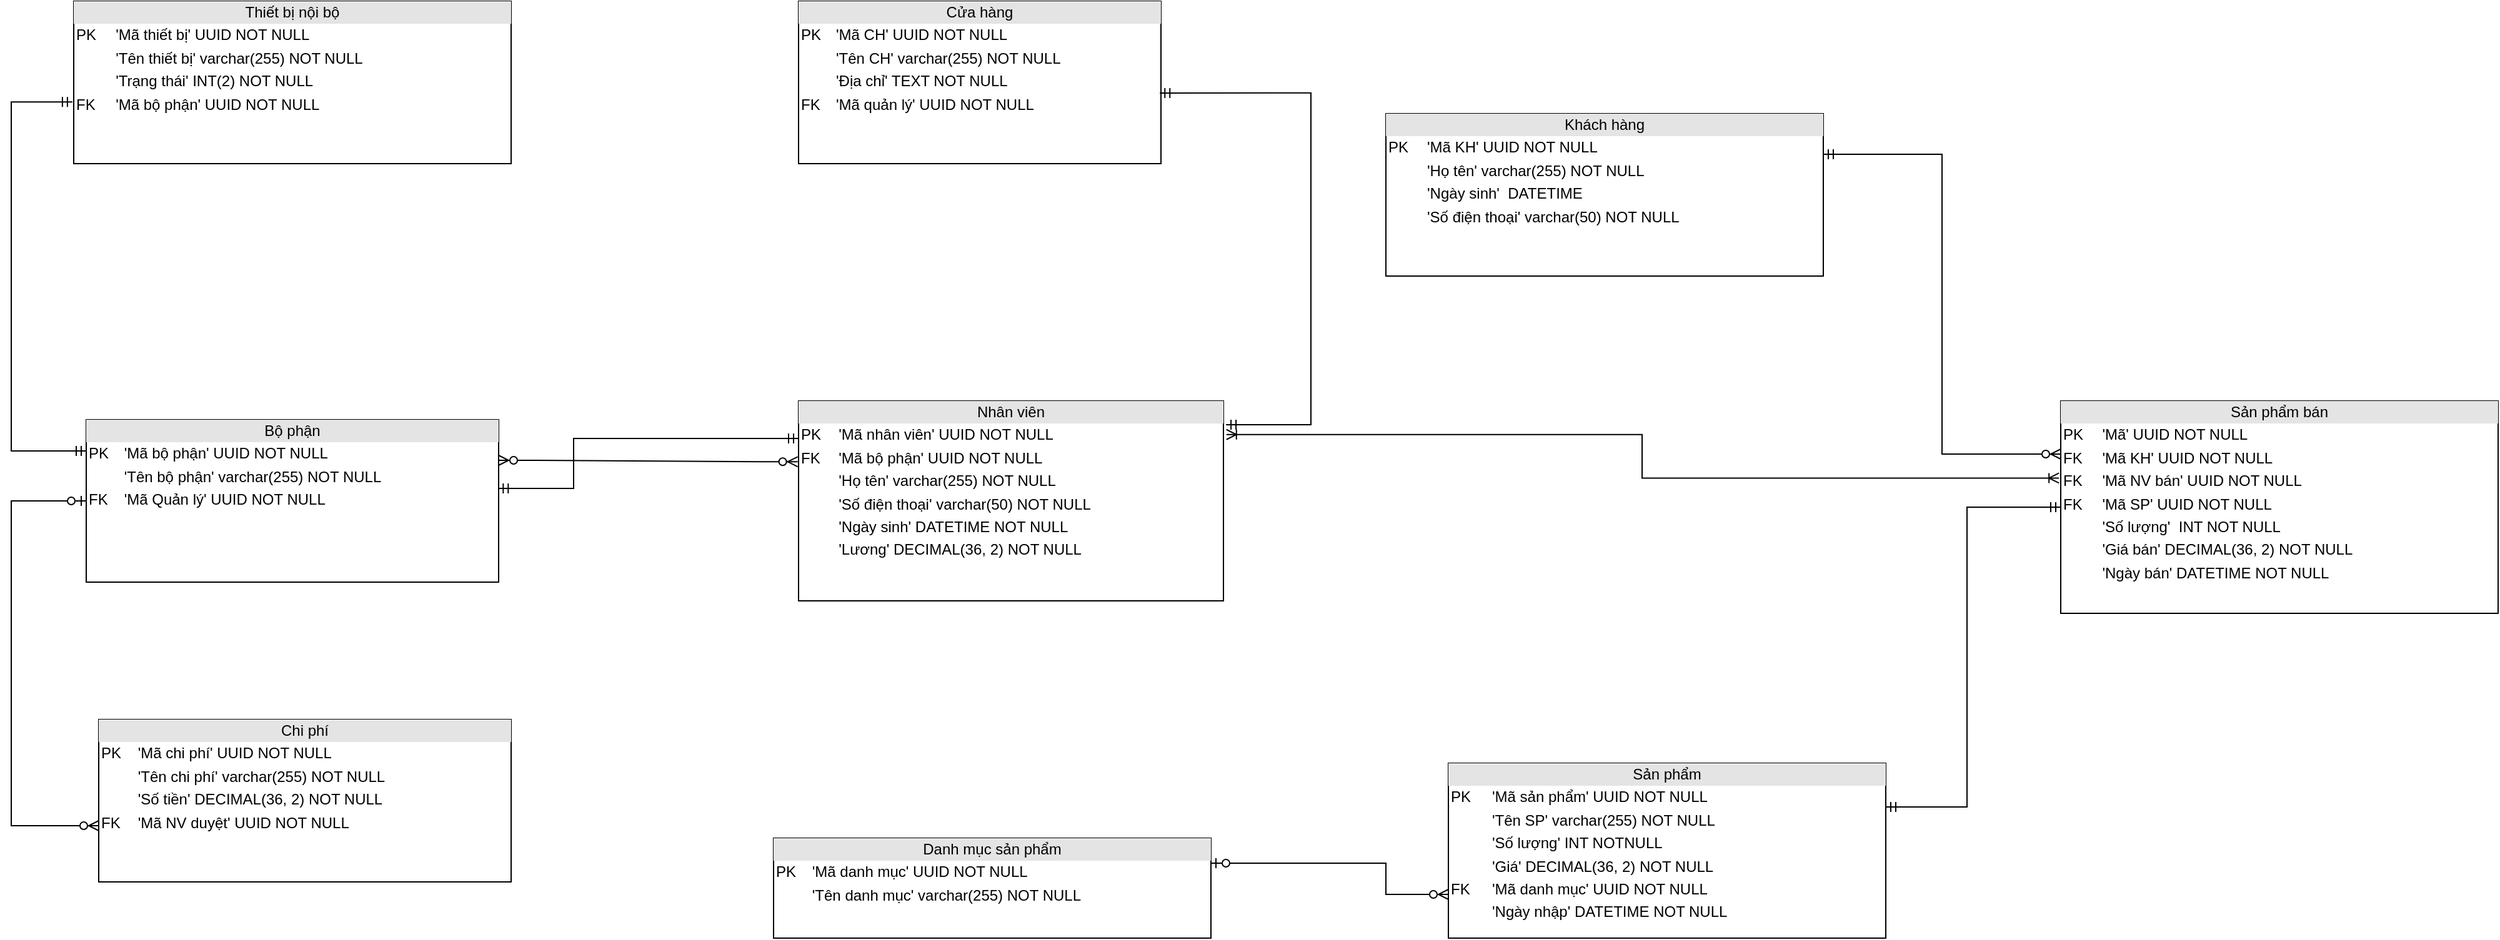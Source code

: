 <mxfile version="15.9.1" type="github">
  <diagram id="AdhRpchQ61gaaN8LJbJ2" name="Page-1">
    <mxGraphModel dx="4298" dy="611" grid="1" gridSize="10" guides="1" tooltips="1" connect="1" arrows="1" fold="1" page="1" pageScale="1" pageWidth="3000" pageHeight="3300" math="0" shadow="0">
      <root>
        <mxCell id="0" />
        <mxCell id="1" parent="0" />
        <mxCell id="R6RycZYEYg_AerZo2q_A-1" value="&lt;div style=&quot;text-align: center ; box-sizing: border-box ; width: 100% ; background: rgb(228 , 228 , 228) ; padding: 2px&quot;&gt;Thiết bị nội bộ&lt;/div&gt;&lt;table style=&quot;width: 100% ; font-size: 1em&quot; cellpadding=&quot;2&quot; cellspacing=&quot;0&quot;&gt;&lt;tbody&gt;&lt;tr&gt;&lt;td&gt;PK&lt;/td&gt;&lt;td&gt;&#39;Mã thiết bị&#39; UUID NOT NULL&amp;nbsp;&lt;/td&gt;&lt;/tr&gt;&lt;tr&gt;&lt;td&gt;&lt;span&gt; &lt;/span&gt;&lt;br&gt;&lt;/td&gt;&lt;td&gt;&#39;Tên thiết bị&#39; varchar(255) NOT NULL&lt;/td&gt;&lt;/tr&gt;&lt;tr&gt;&lt;td&gt;&lt;br&gt;&lt;/td&gt;&lt;td&gt;&#39;Trạng thái&#39; INT(2) NOT NULL&lt;br&gt;&lt;/td&gt;&lt;/tr&gt;&lt;tr&gt;&lt;td&gt;FK&lt;/td&gt;&lt;td&gt;&#39;Mã bộ phận&#39; UUID NOT NULL&lt;/td&gt;&lt;/tr&gt;&lt;/tbody&gt;&lt;/table&gt;" style="verticalAlign=top;align=left;overflow=fill;html=1;strokeColor=default;" parent="1" vertex="1">
          <mxGeometry x="-60" y="140" width="350" height="130" as="geometry" />
        </mxCell>
        <mxCell id="R6RycZYEYg_AerZo2q_A-2" value="&lt;div style=&quot;text-align: center ; box-sizing: border-box ; width: 100% ; background: rgb(228 , 228 , 228) ; padding: 2px&quot;&gt;Cửa hàng&lt;/div&gt;&lt;table style=&quot;width: 100% ; font-size: 1em&quot; cellpadding=&quot;2&quot; cellspacing=&quot;0&quot;&gt;&lt;tbody&gt;&lt;tr&gt;&lt;td&gt;PK&lt;/td&gt;&lt;td&gt;&#39;Mã CH&#39; UUID NOT NULL&amp;nbsp;&amp;nbsp;&lt;/td&gt;&lt;/tr&gt;&lt;tr&gt;&lt;td&gt;&lt;span style=&quot;white-space: pre&quot;&gt; &lt;/span&gt;&lt;br&gt;&lt;/td&gt;&lt;td&gt;&#39;Tên CH&#39; varchar(255) NOT NULL&amp;nbsp;&lt;/td&gt;&lt;/tr&gt;&lt;tr&gt;&lt;td&gt;&lt;br&gt;&lt;/td&gt;&lt;td&gt;&#39;Địa chỉ&#39; TEXT NOT NULL&lt;br&gt;&lt;/td&gt;&lt;/tr&gt;&lt;tr&gt;&lt;td&gt;FK&lt;/td&gt;&lt;td&gt;&#39;Mã quản lý&#39; UUID NOT NULL&lt;/td&gt;&lt;/tr&gt;&lt;/tbody&gt;&lt;/table&gt;" style="verticalAlign=top;align=left;overflow=fill;html=1;strokeColor=default;" parent="1" vertex="1">
          <mxGeometry x="520" y="140" width="290" height="130" as="geometry" />
        </mxCell>
        <mxCell id="R6RycZYEYg_AerZo2q_A-3" value="&lt;div style=&quot;text-align: center ; box-sizing: border-box ; width: 100% ; background: rgb(228 , 228 , 228) ; padding: 2px&quot;&gt;Khách hàng&lt;/div&gt;&lt;table style=&quot;width: 100% ; font-size: 1em&quot; cellpadding=&quot;2&quot; cellspacing=&quot;0&quot;&gt;&lt;tbody&gt;&lt;tr&gt;&lt;td&gt;PK&lt;/td&gt;&lt;td&gt;&#39;Mã KH&#39; UUID NOT NULL&lt;/td&gt;&lt;/tr&gt;&lt;tr&gt;&lt;td&gt;&lt;span&gt; &lt;/span&gt;&lt;br&gt;&lt;/td&gt;&lt;td&gt;&#39;Họ tên&#39; varchar(255) NOT NULL&amp;nbsp;&lt;/td&gt;&lt;/tr&gt;&lt;tr&gt;&lt;td&gt;&lt;br&gt;&lt;/td&gt;&lt;td&gt;&#39;Ngày sinh&#39;&amp;nbsp; DATETIME&lt;br&gt;&lt;/td&gt;&lt;/tr&gt;&lt;tr&gt;&lt;td&gt;&lt;br&gt;&lt;/td&gt;&lt;td&gt;&#39;Số điện thoại&#39; varchar(50) NOT NULL&lt;/td&gt;&lt;/tr&gt;&lt;/tbody&gt;&lt;/table&gt;" style="verticalAlign=top;align=left;overflow=fill;html=1;strokeColor=default;" parent="1" vertex="1">
          <mxGeometry x="990" y="230" width="350" height="130" as="geometry" />
        </mxCell>
        <mxCell id="R6RycZYEYg_AerZo2q_A-4" value="&lt;div style=&quot;text-align: center ; box-sizing: border-box ; width: 100% ; background: rgb(228 , 228 , 228) ; padding: 2px&quot;&gt;Bộ phận&lt;/div&gt;&lt;table style=&quot;width: 100% ; font-size: 1em&quot; cellpadding=&quot;2&quot; cellspacing=&quot;0&quot;&gt;&lt;tbody&gt;&lt;tr&gt;&lt;td&gt;PK&lt;/td&gt;&lt;td&gt;&#39;Mã bộ phận&#39; UUID NOT NULL&lt;br&gt;&lt;/td&gt;&lt;/tr&gt;&lt;tr&gt;&lt;td&gt;&lt;span&gt; &lt;/span&gt;&lt;br&gt;&lt;/td&gt;&lt;td&gt;&#39;Tên bộ phận&#39; varchar(255) NOT NULL&amp;nbsp;&lt;/td&gt;&lt;/tr&gt;&lt;tr&gt;&lt;td&gt;FK&lt;/td&gt;&lt;td&gt;&#39;Mã Quản lý&#39; UUID NOT NULL&lt;/td&gt;&lt;/tr&gt;&lt;/tbody&gt;&lt;/table&gt;" style="verticalAlign=top;align=left;overflow=fill;html=1;strokeColor=default;" parent="1" vertex="1">
          <mxGeometry x="-50" y="475" width="330" height="130" as="geometry" />
        </mxCell>
        <mxCell id="R6RycZYEYg_AerZo2q_A-5" value="&lt;div style=&quot;text-align: center ; box-sizing: border-box ; width: 100% ; background: rgb(228 , 228 , 228) ; padding: 2px&quot;&gt;Nhân viên&lt;/div&gt;&lt;table style=&quot;width: 100% ; font-size: 1em&quot; cellpadding=&quot;2&quot; cellspacing=&quot;0&quot;&gt;&lt;tbody&gt;&lt;tr&gt;&lt;td&gt;PK&lt;/td&gt;&lt;td&gt;&#39;Mã nhân viên&#39; UUID NOT NULL&lt;/td&gt;&lt;/tr&gt;&lt;tr&gt;&lt;td&gt;FK&lt;/td&gt;&lt;td&gt;&#39;Mã bộ phận&#39; UUID NOT NULL&lt;/td&gt;&lt;/tr&gt;&lt;tr&gt;&lt;td&gt;&lt;span&gt; &lt;/span&gt;&lt;br&gt;&lt;/td&gt;&lt;td&gt;&#39;Họ tên&#39; varchar(255) NOT NULL&amp;nbsp;&lt;/td&gt;&lt;/tr&gt;&lt;tr&gt;&lt;td&gt;&lt;br&gt;&lt;/td&gt;&lt;td&gt;&#39;Số điện thoại&#39; varchar(50) NOT NULL&lt;br&gt;&lt;/td&gt;&lt;/tr&gt;&lt;tr&gt;&lt;td&gt;&lt;br&gt;&lt;/td&gt;&lt;td&gt;&#39;Ngày sinh&#39; DATETIME NOT NULL&lt;/td&gt;&lt;/tr&gt;&lt;tr&gt;&lt;td&gt;&lt;br&gt;&lt;/td&gt;&lt;td&gt;&#39;Lương&#39; DECIMAL(36, 2) NOT NULL&lt;/td&gt;&lt;/tr&gt;&lt;/tbody&gt;&lt;/table&gt;" style="verticalAlign=top;align=left;overflow=fill;html=1;strokeColor=default;" parent="1" vertex="1">
          <mxGeometry x="520" y="460" width="340" height="160" as="geometry" />
        </mxCell>
        <mxCell id="R6RycZYEYg_AerZo2q_A-6" value="&lt;div style=&quot;text-align: center ; box-sizing: border-box ; width: 100% ; background: rgb(228 , 228 , 228) ; padding: 2px&quot;&gt;Chi phí&lt;/div&gt;&lt;table style=&quot;width: 100% ; font-size: 1em&quot; cellpadding=&quot;2&quot; cellspacing=&quot;0&quot;&gt;&lt;tbody&gt;&lt;tr&gt;&lt;td&gt;PK&lt;/td&gt;&lt;td&gt;&#39;Mã chi phí&#39; UUID NOT NULL&amp;nbsp;&lt;/td&gt;&lt;/tr&gt;&lt;tr&gt;&lt;td&gt;&lt;span&gt; &lt;/span&gt;&lt;br&gt;&lt;/td&gt;&lt;td&gt;&#39;Tên chi phí&#39; varchar(255) NOT NULL&amp;nbsp;&lt;/td&gt;&lt;/tr&gt;&lt;tr&gt;&lt;td&gt;&lt;br&gt;&lt;/td&gt;&lt;td&gt;&#39;Số tiền&#39; DECIMAL(36, 2) NOT NULL&lt;br&gt;&lt;/td&gt;&lt;/tr&gt;&lt;tr&gt;&lt;td&gt;FK&lt;/td&gt;&lt;td&gt;&#39;Mã NV duyệt&#39; UUID NOT NULL&lt;/td&gt;&lt;/tr&gt;&lt;/tbody&gt;&lt;/table&gt;" style="verticalAlign=top;align=left;overflow=fill;html=1;strokeColor=default;" parent="1" vertex="1">
          <mxGeometry x="-40" y="715" width="330" height="130" as="geometry" />
        </mxCell>
        <mxCell id="R6RycZYEYg_AerZo2q_A-7" value="&lt;div style=&quot;text-align: center ; box-sizing: border-box ; width: 100% ; background: rgb(228 , 228 , 228) ; padding: 2px&quot;&gt;Sản phẩm&lt;/div&gt;&lt;table style=&quot;width: 100% ; font-size: 1em&quot; cellpadding=&quot;2&quot; cellspacing=&quot;0&quot;&gt;&lt;tbody&gt;&lt;tr&gt;&lt;td&gt;PK&lt;/td&gt;&lt;td&gt;&#39;Mã sản phẩm&#39; UUID NOT NULL&lt;/td&gt;&lt;/tr&gt;&lt;tr&gt;&lt;td&gt;&lt;span&gt; &lt;/span&gt;&lt;br&gt;&lt;/td&gt;&lt;td&gt;&#39;Tên SP&#39; varchar(255) NOT NULL&amp;nbsp;&lt;/td&gt;&lt;/tr&gt;&lt;tr&gt;&lt;td&gt;&lt;br&gt;&lt;/td&gt;&lt;td&gt;&#39;Số lượng&#39; INT NOTNULL&lt;br&gt;&lt;/td&gt;&lt;/tr&gt;&lt;tr&gt;&lt;td&gt;&lt;br&gt;&lt;/td&gt;&lt;td&gt;&#39;Giá&#39; DECIMAL(36, 2) NOT NULL&lt;/td&gt;&lt;/tr&gt;&lt;tr&gt;&lt;td&gt;FK&lt;/td&gt;&lt;td&gt;&#39;Mã danh mục&#39; UUID NOT NULL&lt;/td&gt;&lt;/tr&gt;&lt;tr&gt;&lt;td&gt;&lt;br&gt;&lt;/td&gt;&lt;td&gt;&#39;Ngày nhập&#39; DATETIME NOT NULL&lt;/td&gt;&lt;/tr&gt;&lt;/tbody&gt;&lt;/table&gt;" style="verticalAlign=top;align=left;overflow=fill;html=1;strokeColor=default;" parent="1" vertex="1">
          <mxGeometry x="1040" y="750" width="350" height="140" as="geometry" />
        </mxCell>
        <mxCell id="R6RycZYEYg_AerZo2q_A-8" value="&lt;div style=&quot;text-align: center ; box-sizing: border-box ; width: 100% ; background: rgb(228 , 228 , 228) ; padding: 2px&quot;&gt;Danh mục sản phẩm&lt;/div&gt;&lt;table style=&quot;width: 100% ; font-size: 1em&quot; cellpadding=&quot;2&quot; cellspacing=&quot;0&quot;&gt;&lt;tbody&gt;&lt;tr&gt;&lt;td&gt;PK&lt;/td&gt;&lt;td&gt;&#39;Mã danh mục&#39; UUID NOT NULL&lt;/td&gt;&lt;/tr&gt;&lt;tr&gt;&lt;td&gt;&lt;span&gt; &lt;/span&gt;&lt;br&gt;&lt;/td&gt;&lt;td&gt;&#39;Tên danh mục&#39; varchar(255) NOT NULL&amp;nbsp;&lt;/td&gt;&lt;/tr&gt;&lt;/tbody&gt;&lt;/table&gt;" style="verticalAlign=top;align=left;overflow=fill;html=1;strokeColor=default;" parent="1" vertex="1">
          <mxGeometry x="500" y="810" width="350" height="80" as="geometry" />
        </mxCell>
        <mxCell id="R6RycZYEYg_AerZo2q_A-9" value="&lt;div style=&quot;text-align: center ; box-sizing: border-box ; width: 100% ; background: rgb(228 , 228 , 228) ; padding: 2px&quot;&gt;Sản phẩm bán&lt;/div&gt;&lt;table style=&quot;width: 100% ; font-size: 1em&quot; cellpadding=&quot;2&quot; cellspacing=&quot;0&quot;&gt;&lt;tbody&gt;&lt;tr&gt;&lt;td&gt;PK&lt;/td&gt;&lt;td&gt;&#39;Mã&#39; UUID NOT NULL&amp;nbsp;&lt;br&gt;&lt;/td&gt;&lt;/tr&gt;&lt;tr&gt;&lt;td&gt;FK&lt;/td&gt;&lt;td&gt;&#39;Mã KH&#39; UUID NOT NULL&lt;/td&gt;&lt;/tr&gt;&lt;tr&gt;&lt;td&gt;FK&lt;/td&gt;&lt;td&gt;&#39;Mã NV bán&#39;&amp;nbsp;UUID&amp;nbsp;NOT NULL&lt;br&gt;&lt;/td&gt;&lt;/tr&gt;&lt;tr&gt;&lt;td&gt;FK&lt;/td&gt;&lt;td&gt;&#39;Mã SP&#39; UUID NOT NULL&lt;/td&gt;&lt;/tr&gt;&lt;tr&gt;&lt;td&gt;&lt;br&gt;&lt;/td&gt;&lt;td&gt;&#39;Số lượng&#39;&amp;nbsp; INT NOT NULL&lt;br&gt;&lt;/td&gt;&lt;/tr&gt;&lt;tr&gt;&lt;td&gt;&lt;br&gt;&lt;/td&gt;&lt;td&gt;&#39;Giá bán&#39; DECIMAL(36, 2) NOT NULL&lt;/td&gt;&lt;/tr&gt;&lt;tr&gt;&lt;td&gt;&lt;br&gt;&lt;/td&gt;&lt;td&gt;&#39;Ngày bán&#39; DATETIME NOT NULL&lt;/td&gt;&lt;/tr&gt;&lt;/tbody&gt;&lt;/table&gt;" style="verticalAlign=top;align=left;overflow=fill;html=1;strokeColor=default;" parent="1" vertex="1">
          <mxGeometry x="1530" y="460" width="350" height="170" as="geometry" />
        </mxCell>
        <mxCell id="R6RycZYEYg_AerZo2q_A-15" value="" style="edgeStyle=orthogonalEdgeStyle;fontSize=12;html=1;endArrow=ERzeroToMany;startArrow=ERzeroToOne;rounded=0;" parent="1" source="R6RycZYEYg_AerZo2q_A-4" target="R6RycZYEYg_AerZo2q_A-6" edge="1">
          <mxGeometry width="100" height="100" relative="1" as="geometry">
            <mxPoint x="-140" y="670" as="sourcePoint" />
            <mxPoint x="-40" y="570" as="targetPoint" />
            <Array as="points">
              <mxPoint x="-110" y="540" />
              <mxPoint x="-110" y="800" />
            </Array>
          </mxGeometry>
        </mxCell>
        <mxCell id="R6RycZYEYg_AerZo2q_A-18" value="" style="edgeStyle=entityRelationEdgeStyle;fontSize=12;html=1;endArrow=ERzeroToMany;endFill=1;startArrow=ERzeroToMany;rounded=0;exitX=1;exitY=0.25;exitDx=0;exitDy=0;entryX=-0.002;entryY=0.304;entryDx=0;entryDy=0;entryPerimeter=0;" parent="1" source="R6RycZYEYg_AerZo2q_A-4" target="R6RycZYEYg_AerZo2q_A-5" edge="1">
          <mxGeometry width="100" height="100" relative="1" as="geometry">
            <mxPoint x="450" y="600" as="sourcePoint" />
            <mxPoint x="550" y="500" as="targetPoint" />
          </mxGeometry>
        </mxCell>
        <mxCell id="R6RycZYEYg_AerZo2q_A-21" value="" style="edgeStyle=orthogonalEdgeStyle;fontSize=12;html=1;endArrow=ERzeroToMany;startArrow=ERmandOne;rounded=0;exitX=1;exitY=0.25;exitDx=0;exitDy=0;entryX=0;entryY=0.25;entryDx=0;entryDy=0;" parent="1" source="R6RycZYEYg_AerZo2q_A-3" target="R6RycZYEYg_AerZo2q_A-9" edge="1">
          <mxGeometry width="100" height="100" relative="1" as="geometry">
            <mxPoint x="1310" y="540" as="sourcePoint" />
            <mxPoint x="1410" y="440" as="targetPoint" />
          </mxGeometry>
        </mxCell>
        <mxCell id="R6RycZYEYg_AerZo2q_A-22" value="" style="edgeStyle=orthogonalEdgeStyle;fontSize=12;html=1;endArrow=ERmandOne;startArrow=ERmandOne;rounded=0;exitX=1;exitY=0.25;exitDx=0;exitDy=0;entryX=0;entryY=0.5;entryDx=0;entryDy=0;" parent="1" source="R6RycZYEYg_AerZo2q_A-7" target="R6RycZYEYg_AerZo2q_A-9" edge="1">
          <mxGeometry width="100" height="100" relative="1" as="geometry">
            <mxPoint x="1510" y="790" as="sourcePoint" />
            <mxPoint x="1510" y="540" as="targetPoint" />
            <Array as="points">
              <mxPoint x="1455" y="785" />
              <mxPoint x="1455" y="545" />
            </Array>
          </mxGeometry>
        </mxCell>
        <mxCell id="R6RycZYEYg_AerZo2q_A-24" value="" style="edgeStyle=orthogonalEdgeStyle;fontSize=12;html=1;endArrow=ERoneToMany;startArrow=ERoneToMany;rounded=0;exitX=1.007;exitY=0.168;exitDx=0;exitDy=0;exitPerimeter=0;entryX=-0.004;entryY=0.363;entryDx=0;entryDy=0;entryPerimeter=0;" parent="1" source="R6RycZYEYg_AerZo2q_A-5" target="R6RycZYEYg_AerZo2q_A-9" edge="1">
          <mxGeometry width="100" height="100" relative="1" as="geometry">
            <mxPoint x="960" y="550" as="sourcePoint" />
            <mxPoint x="1240" y="570" as="targetPoint" />
          </mxGeometry>
        </mxCell>
        <mxCell id="R6RycZYEYg_AerZo2q_A-25" value="" style="edgeStyle=orthogonalEdgeStyle;fontSize=12;html=1;endArrow=ERzeroToMany;startArrow=ERzeroToOne;rounded=0;entryX=0;entryY=0.75;entryDx=0;entryDy=0;exitX=1;exitY=0.25;exitDx=0;exitDy=0;" parent="1" source="R6RycZYEYg_AerZo2q_A-8" target="R6RycZYEYg_AerZo2q_A-7" edge="1">
          <mxGeometry width="100" height="100" relative="1" as="geometry">
            <mxPoint x="890" y="820" as="sourcePoint" />
            <mxPoint x="960" y="855" as="targetPoint" />
            <Array as="points">
              <mxPoint x="990" y="830" />
              <mxPoint x="990" y="855" />
            </Array>
          </mxGeometry>
        </mxCell>
        <mxCell id="-pzr_ZSkF4IDbrQ1ExpL-1" value="" style="edgeStyle=orthogonalEdgeStyle;fontSize=12;html=1;endArrow=ERmandOne;startArrow=ERmandOne;rounded=0;exitX=0.999;exitY=0.423;exitDx=0;exitDy=0;exitPerimeter=0;" edge="1" parent="1" source="R6RycZYEYg_AerZo2q_A-4" target="R6RycZYEYg_AerZo2q_A-5">
          <mxGeometry width="100" height="100" relative="1" as="geometry">
            <mxPoint x="350" y="650" as="sourcePoint" />
            <mxPoint x="540" y="493" as="targetPoint" />
            <Array as="points">
              <mxPoint x="340" y="530" />
              <mxPoint x="340" y="490" />
            </Array>
          </mxGeometry>
        </mxCell>
        <mxCell id="-pzr_ZSkF4IDbrQ1ExpL-2" value="" style="edgeStyle=orthogonalEdgeStyle;fontSize=12;html=1;endArrow=ERmandOne;startArrow=ERmandOne;rounded=0;entryX=-0.003;entryY=0.62;entryDx=0;entryDy=0;entryPerimeter=0;" edge="1" parent="1" target="R6RycZYEYg_AerZo2q_A-1">
          <mxGeometry width="100" height="100" relative="1" as="geometry">
            <mxPoint x="-50" y="500" as="sourcePoint" />
            <mxPoint x="30" y="360" as="targetPoint" />
            <Array as="points">
              <mxPoint x="-50" y="500" />
              <mxPoint x="-110" y="500" />
              <mxPoint x="-110" y="221" />
            </Array>
          </mxGeometry>
        </mxCell>
        <mxCell id="-pzr_ZSkF4IDbrQ1ExpL-3" value="" style="edgeStyle=orthogonalEdgeStyle;fontSize=12;html=1;endArrow=ERmandOne;startArrow=ERmandOne;rounded=0;exitX=1.006;exitY=0.119;exitDx=0;exitDy=0;exitPerimeter=0;entryX=0.997;entryY=0.565;entryDx=0;entryDy=0;entryPerimeter=0;" edge="1" parent="1" source="R6RycZYEYg_AerZo2q_A-5" target="R6RycZYEYg_AerZo2q_A-2">
          <mxGeometry width="100" height="100" relative="1" as="geometry">
            <mxPoint x="970" y="630" as="sourcePoint" />
            <mxPoint x="1070" y="530" as="targetPoint" />
            <Array as="points">
              <mxPoint x="930" y="479" />
              <mxPoint x="930" y="214" />
            </Array>
          </mxGeometry>
        </mxCell>
      </root>
    </mxGraphModel>
  </diagram>
</mxfile>
